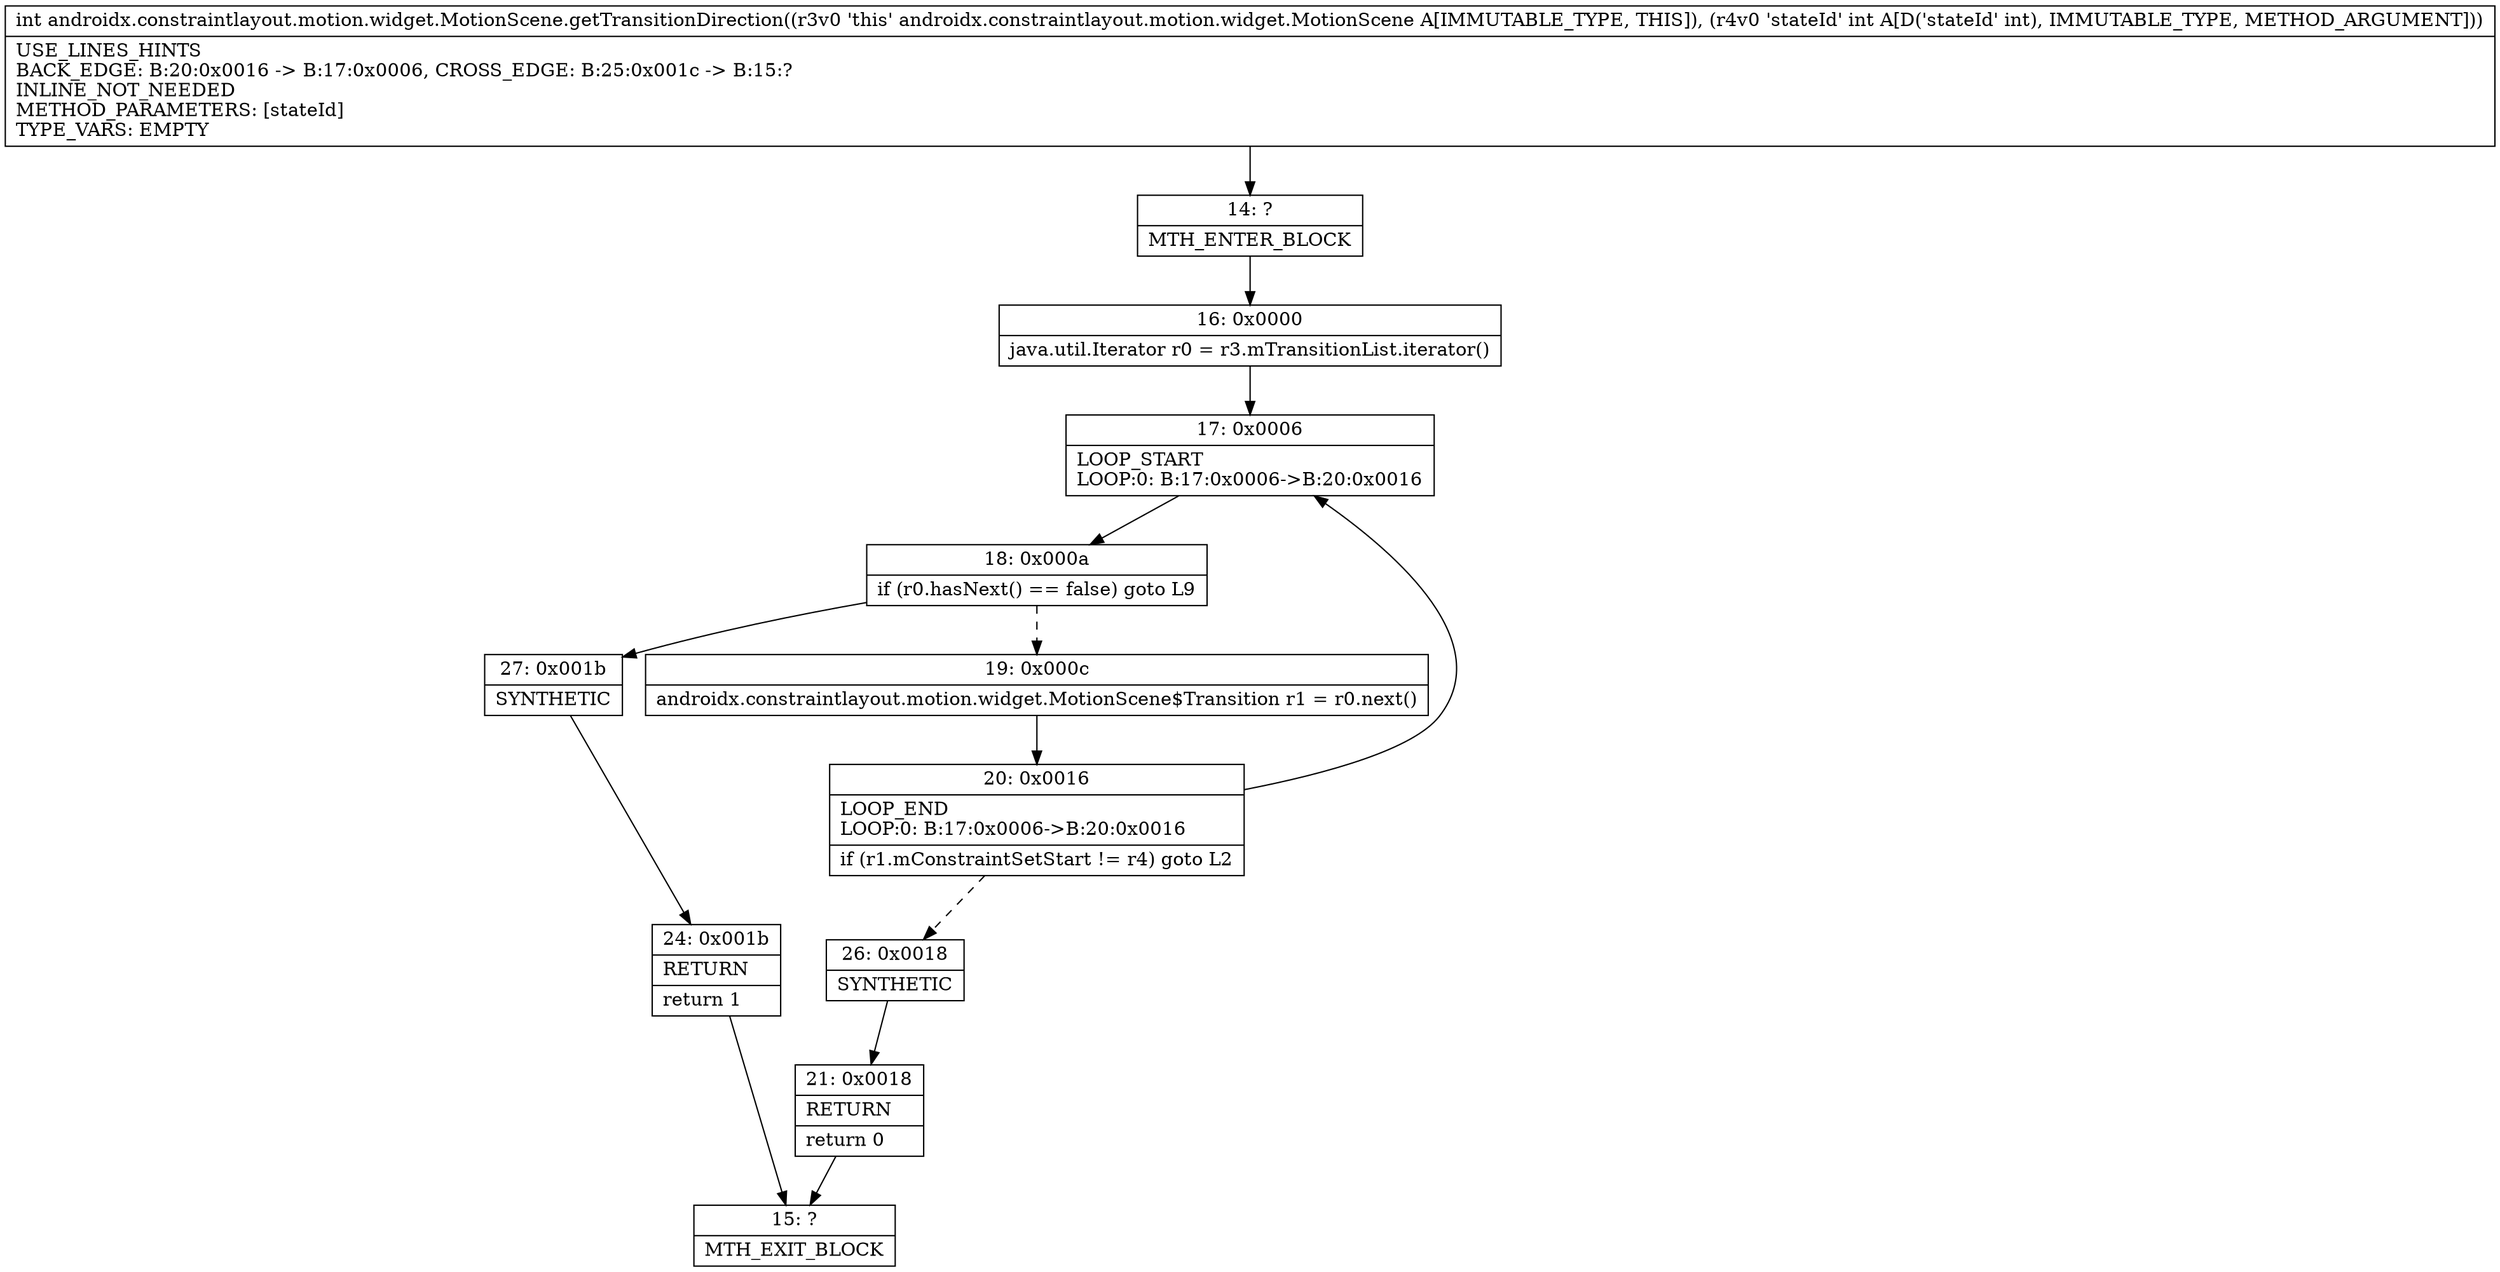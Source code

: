 digraph "CFG forandroidx.constraintlayout.motion.widget.MotionScene.getTransitionDirection(I)I" {
Node_14 [shape=record,label="{14\:\ ?|MTH_ENTER_BLOCK\l}"];
Node_16 [shape=record,label="{16\:\ 0x0000|java.util.Iterator r0 = r3.mTransitionList.iterator()\l}"];
Node_17 [shape=record,label="{17\:\ 0x0006|LOOP_START\lLOOP:0: B:17:0x0006\-\>B:20:0x0016\l}"];
Node_18 [shape=record,label="{18\:\ 0x000a|if (r0.hasNext() == false) goto L9\l}"];
Node_19 [shape=record,label="{19\:\ 0x000c|androidx.constraintlayout.motion.widget.MotionScene$Transition r1 = r0.next()\l}"];
Node_20 [shape=record,label="{20\:\ 0x0016|LOOP_END\lLOOP:0: B:17:0x0006\-\>B:20:0x0016\l|if (r1.mConstraintSetStart != r4) goto L2\l}"];
Node_26 [shape=record,label="{26\:\ 0x0018|SYNTHETIC\l}"];
Node_21 [shape=record,label="{21\:\ 0x0018|RETURN\l|return 0\l}"];
Node_15 [shape=record,label="{15\:\ ?|MTH_EXIT_BLOCK\l}"];
Node_27 [shape=record,label="{27\:\ 0x001b|SYNTHETIC\l}"];
Node_24 [shape=record,label="{24\:\ 0x001b|RETURN\l|return 1\l}"];
MethodNode[shape=record,label="{int androidx.constraintlayout.motion.widget.MotionScene.getTransitionDirection((r3v0 'this' androidx.constraintlayout.motion.widget.MotionScene A[IMMUTABLE_TYPE, THIS]), (r4v0 'stateId' int A[D('stateId' int), IMMUTABLE_TYPE, METHOD_ARGUMENT]))  | USE_LINES_HINTS\lBACK_EDGE: B:20:0x0016 \-\> B:17:0x0006, CROSS_EDGE: B:25:0x001c \-\> B:15:?\lINLINE_NOT_NEEDED\lMETHOD_PARAMETERS: [stateId]\lTYPE_VARS: EMPTY\l}"];
MethodNode -> Node_14;Node_14 -> Node_16;
Node_16 -> Node_17;
Node_17 -> Node_18;
Node_18 -> Node_19[style=dashed];
Node_18 -> Node_27;
Node_19 -> Node_20;
Node_20 -> Node_17;
Node_20 -> Node_26[style=dashed];
Node_26 -> Node_21;
Node_21 -> Node_15;
Node_27 -> Node_24;
Node_24 -> Node_15;
}

